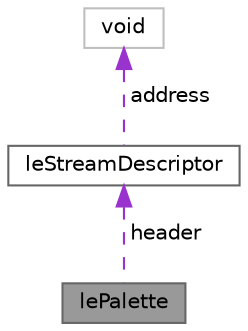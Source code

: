 digraph "lePalette"
{
 // INTERACTIVE_SVG=YES
 // LATEX_PDF_SIZE
  bgcolor="transparent";
  edge [fontname=Helvetica,fontsize=10,labelfontname=Helvetica,labelfontsize=10];
  node [fontname=Helvetica,fontsize=10,shape=box,height=0.2,width=0.4];
  Node1 [label="lePalette",height=0.2,width=0.4,color="gray40", fillcolor="grey60", style="filled", fontcolor="black",tooltip="This struct represents a palette asset."];
  Node2 -> Node1 [dir="back",color="darkorchid3",style="dashed",label=" header" ];
  Node2 [label="leStreamDescriptor",height=0.2,width=0.4,color="gray40", fillcolor="white", style="filled",URL="$structleStreamDescriptor.html",tooltip="This struct represents a stream descriptor."];
  Node3 -> Node2 [dir="back",color="darkorchid3",style="dashed",label=" address" ];
  Node3 [label="void",height=0.2,width=0.4,color="grey75", fillcolor="white", style="filled",tooltip=" "];
}
